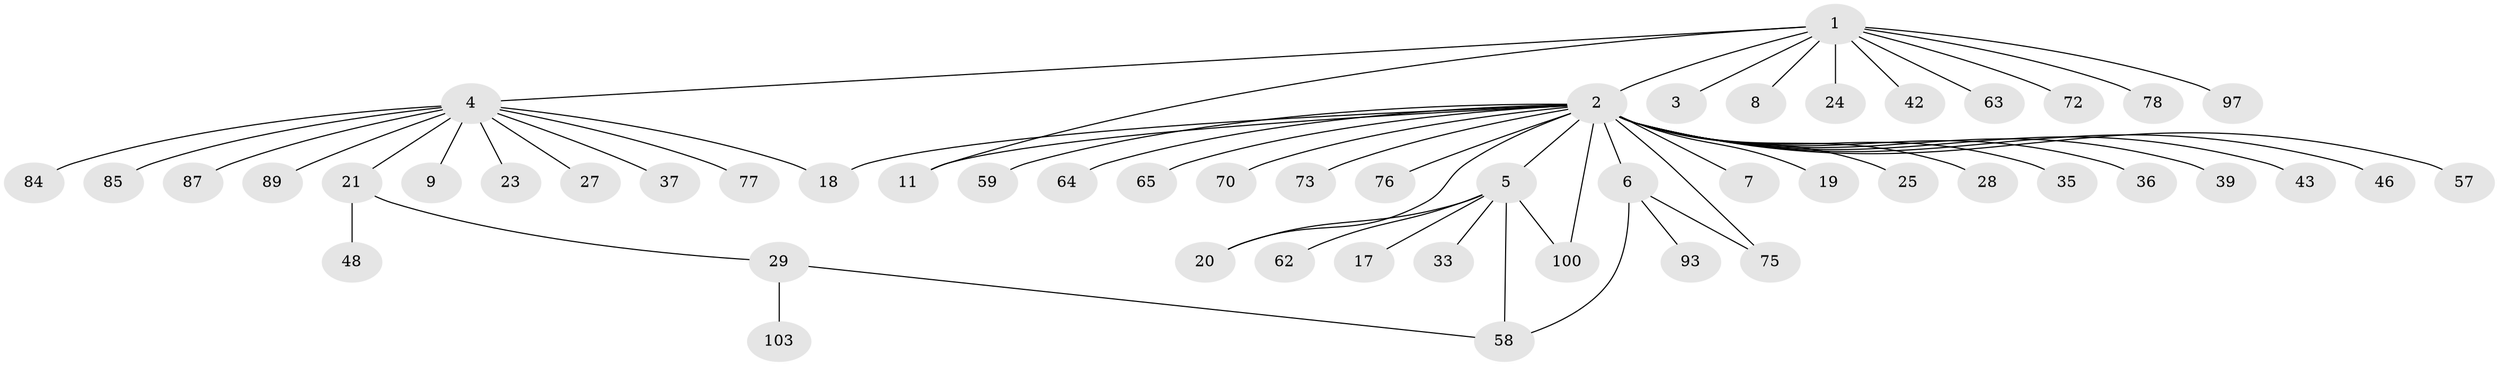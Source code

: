 // original degree distribution, {12: 0.01904761904761905, 32: 0.009523809523809525, 1: 0.6190476190476191, 7: 0.009523809523809525, 4: 0.0380952380952381, 2: 0.17142857142857143, 3: 0.11428571428571428, 5: 0.01904761904761905}
// Generated by graph-tools (version 1.1) at 2025/18/03/04/25 18:18:00]
// undirected, 52 vertices, 58 edges
graph export_dot {
graph [start="1"]
  node [color=gray90,style=filled];
  1 [super="+38+15"];
  2 [super="+16+10+12+13+41+45+47+51"];
  3;
  4;
  5;
  6;
  7 [super="+101"];
  8;
  9;
  11 [super="+79"];
  17;
  18 [super="+94+34"];
  19;
  20 [super="+54+32"];
  21 [super="+91+81+26+40"];
  23;
  24;
  25;
  27;
  28 [super="+105+74+67"];
  29 [super="+60+92+44"];
  33;
  35;
  36 [super="+49"];
  37;
  39;
  42;
  43;
  46;
  48;
  57;
  58 [super="+80"];
  59;
  62 [super="+71"];
  63 [super="+66"];
  64;
  65;
  70;
  72;
  73;
  75;
  76 [super="+99"];
  77;
  78;
  84;
  85;
  87;
  89;
  93;
  97;
  100;
  103;
  1 -- 2;
  1 -- 3;
  1 -- 4;
  1 -- 8;
  1 -- 11;
  1 -- 24;
  1 -- 63;
  1 -- 72;
  1 -- 78;
  1 -- 97;
  1 -- 42;
  2 -- 5;
  2 -- 6;
  2 -- 7;
  2 -- 11;
  2 -- 18;
  2 -- 19;
  2 -- 20;
  2 -- 25;
  2 -- 28 [weight=2];
  2 -- 35;
  2 -- 39;
  2 -- 46;
  2 -- 57;
  2 -- 59;
  2 -- 64;
  2 -- 65;
  2 -- 70;
  2 -- 73;
  2 -- 75;
  2 -- 76;
  2 -- 100;
  2 -- 43;
  2 -- 36;
  4 -- 9;
  4 -- 21;
  4 -- 23;
  4 -- 27;
  4 -- 37;
  4 -- 77;
  4 -- 84;
  4 -- 85;
  4 -- 87;
  4 -- 89;
  4 -- 18;
  5 -- 17;
  5 -- 20;
  5 -- 33;
  5 -- 58;
  5 -- 62;
  5 -- 100;
  6 -- 75;
  6 -- 93;
  6 -- 58;
  21 -- 29;
  21 -- 48;
  29 -- 58;
  29 -- 103;
}

